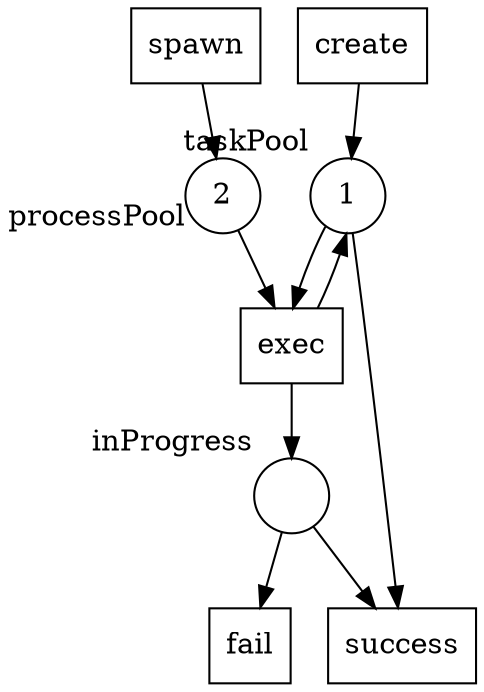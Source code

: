digraph G {
subgraph place {
node [shape=circle, width=.5];
"taskPool" [label="1", xlabel="taskPool"];
"inProgress" [label="", xlabel="inProgress"];
"processPool" [label="2", xlabel="processPool"];
}
subgraph transitions {
node [shape=rect, width=.5, height=.5];
"fail";
"success";
"spawn";
"exec";
"create";
}
"inProgress" -> "fail";
"inProgress" -> "success";
"taskPool" -> "success";
"spawn" -> "processPool";
"processPool" -> "exec";
"taskPool" -> "exec";
"exec" -> "inProgress";
"exec" -> "taskPool";
"create" -> "taskPool";
}
